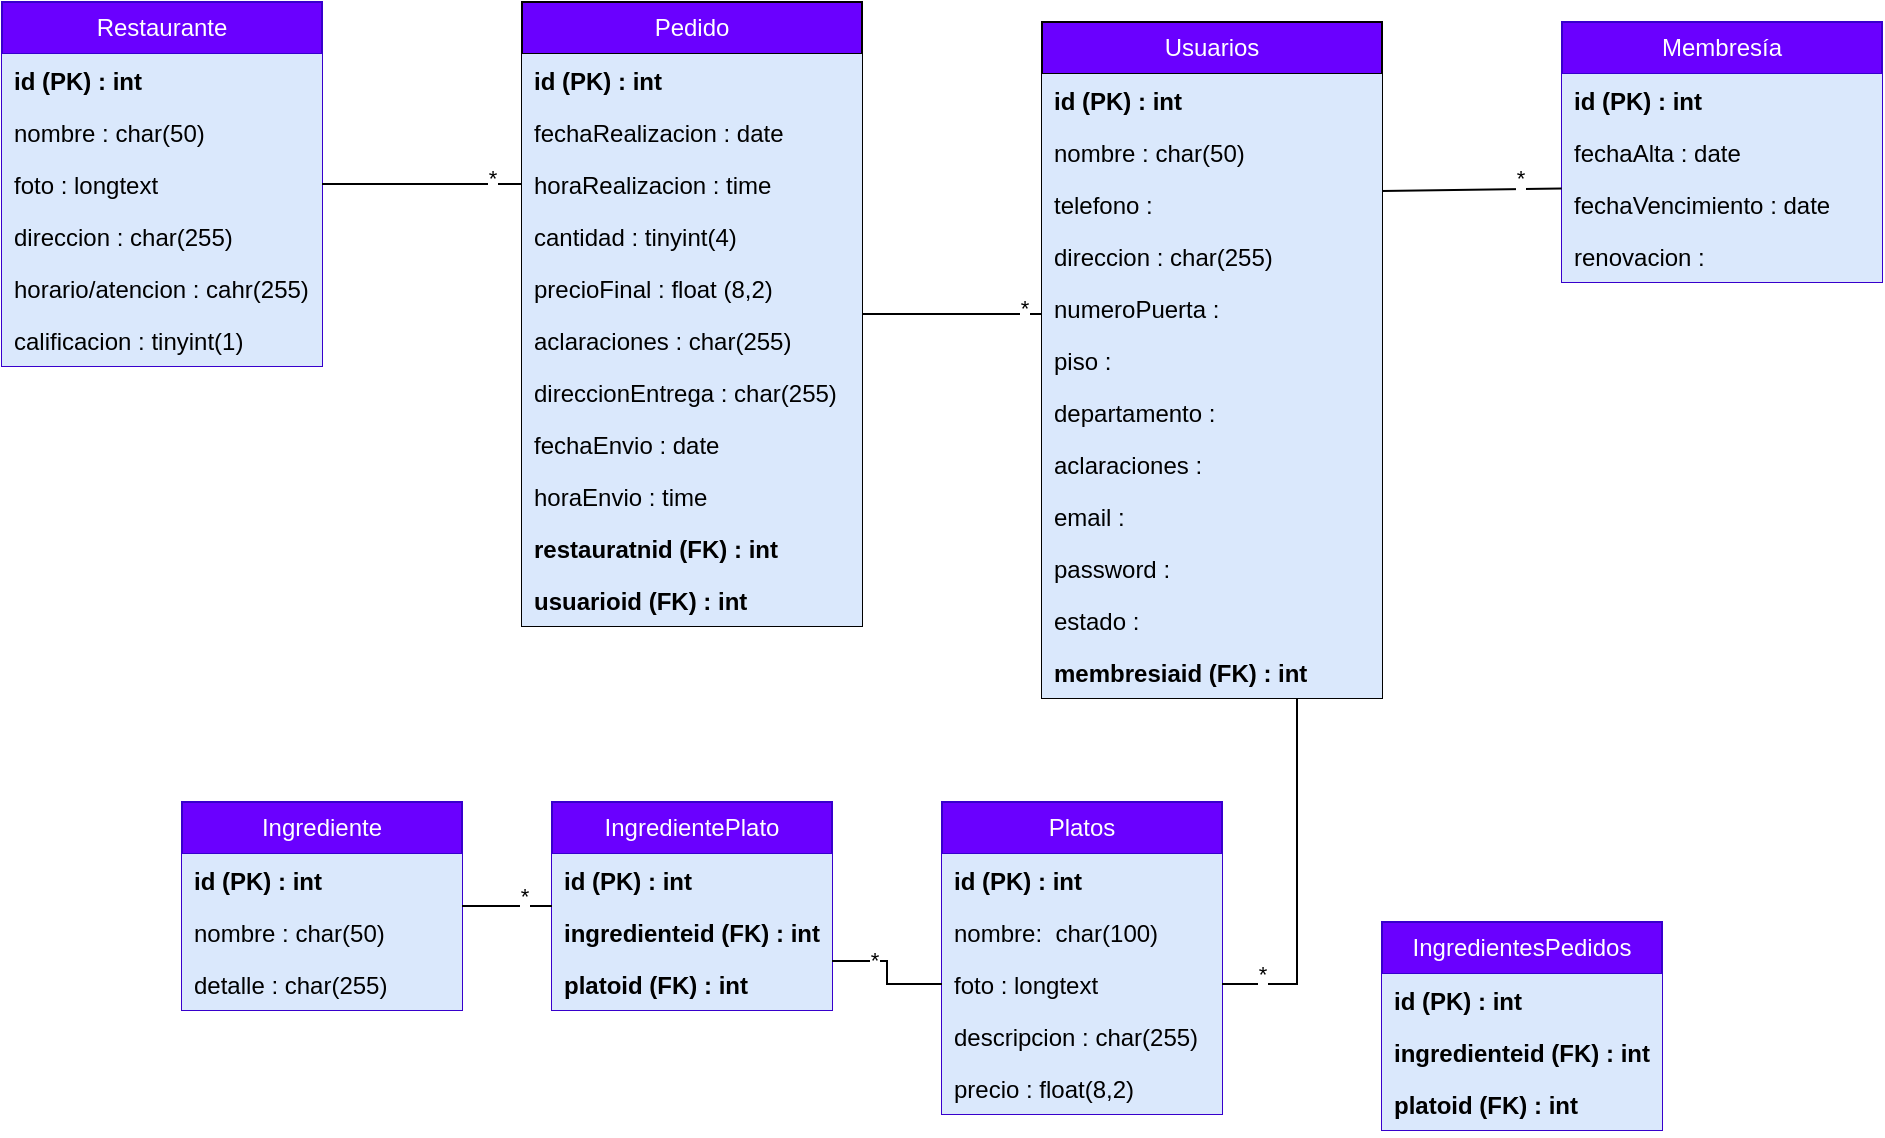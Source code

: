 <mxfile version="21.4.0" type="device">
  <diagram name="Página-1" id="yMAYQHdzKudlGP9ZiAAw">
    <mxGraphModel dx="926" dy="501" grid="1" gridSize="10" guides="1" tooltips="1" connect="1" arrows="1" fold="1" page="1" pageScale="1" pageWidth="827" pageHeight="1169" math="0" shadow="0">
      <root>
        <mxCell id="0" />
        <mxCell id="1" parent="0" />
        <mxCell id="e5V6Vlwz6WyX7BvCqU7v-1" value="Restaurante" style="swimlane;fontStyle=0;childLayout=stackLayout;horizontal=1;startSize=26;fillColor=#6a00ff;horizontalStack=0;resizeParent=1;resizeParentMax=0;resizeLast=0;collapsible=1;marginBottom=0;whiteSpace=wrap;html=1;strokeColor=#3700CC;fontColor=#ffffff;" vertex="1" parent="1">
          <mxGeometry x="170" y="10" width="160" height="182" as="geometry" />
        </mxCell>
        <mxCell id="e5V6Vlwz6WyX7BvCqU7v-42" value="&lt;b&gt;id (PK) : int&lt;/b&gt;" style="text;strokeColor=none;fillColor=#dae8fc;align=left;verticalAlign=top;spacingLeft=4;spacingRight=4;overflow=hidden;rotatable=0;points=[[0,0.5],[1,0.5]];portConstraint=eastwest;whiteSpace=wrap;html=1;" vertex="1" parent="e5V6Vlwz6WyX7BvCqU7v-1">
          <mxGeometry y="26" width="160" height="26" as="geometry" />
        </mxCell>
        <mxCell id="e5V6Vlwz6WyX7BvCqU7v-2" value="nombre : char(50)" style="text;strokeColor=none;fillColor=#dae8fc;align=left;verticalAlign=top;spacingLeft=4;spacingRight=4;overflow=hidden;rotatable=0;points=[[0,0.5],[1,0.5]];portConstraint=eastwest;whiteSpace=wrap;html=1;" vertex="1" parent="e5V6Vlwz6WyX7BvCqU7v-1">
          <mxGeometry y="52" width="160" height="26" as="geometry" />
        </mxCell>
        <mxCell id="e5V6Vlwz6WyX7BvCqU7v-3" value="foto : longtext" style="text;strokeColor=none;fillColor=#dae8fc;align=left;verticalAlign=top;spacingLeft=4;spacingRight=4;overflow=hidden;rotatable=0;points=[[0,0.5],[1,0.5]];portConstraint=eastwest;whiteSpace=wrap;html=1;" vertex="1" parent="e5V6Vlwz6WyX7BvCqU7v-1">
          <mxGeometry y="78" width="160" height="26" as="geometry" />
        </mxCell>
        <mxCell id="e5V6Vlwz6WyX7BvCqU7v-5" value="direccion : char(255)" style="text;strokeColor=none;fillColor=#dae8fc;align=left;verticalAlign=top;spacingLeft=4;spacingRight=4;overflow=hidden;rotatable=0;points=[[0,0.5],[1,0.5]];portConstraint=eastwest;whiteSpace=wrap;html=1;" vertex="1" parent="e5V6Vlwz6WyX7BvCqU7v-1">
          <mxGeometry y="104" width="160" height="26" as="geometry" />
        </mxCell>
        <mxCell id="e5V6Vlwz6WyX7BvCqU7v-6" value="horario/atencion : cahr(255)" style="text;strokeColor=none;fillColor=#dae8fc;align=left;verticalAlign=top;spacingLeft=4;spacingRight=4;overflow=hidden;rotatable=0;points=[[0,0.5],[1,0.5]];portConstraint=eastwest;whiteSpace=wrap;html=1;" vertex="1" parent="e5V6Vlwz6WyX7BvCqU7v-1">
          <mxGeometry y="130" width="160" height="26" as="geometry" />
        </mxCell>
        <mxCell id="e5V6Vlwz6WyX7BvCqU7v-4" value="calificacion : tinyint(1)" style="text;strokeColor=none;fillColor=#dae8fc;align=left;verticalAlign=top;spacingLeft=4;spacingRight=4;overflow=hidden;rotatable=0;points=[[0,0.5],[1,0.5]];portConstraint=eastwest;whiteSpace=wrap;html=1;" vertex="1" parent="e5V6Vlwz6WyX7BvCqU7v-1">
          <mxGeometry y="156" width="160" height="26" as="geometry" />
        </mxCell>
        <mxCell id="e5V6Vlwz6WyX7BvCqU7v-7" value="Platos" style="swimlane;fontStyle=0;childLayout=stackLayout;horizontal=1;startSize=26;fillColor=#6a00ff;horizontalStack=0;resizeParent=1;resizeParentMax=0;resizeLast=0;collapsible=1;marginBottom=0;whiteSpace=wrap;html=1;strokeColor=#3700CC;fontColor=#ffffff;" vertex="1" parent="1">
          <mxGeometry x="640" y="410" width="140" height="156" as="geometry" />
        </mxCell>
        <mxCell id="e5V6Vlwz6WyX7BvCqU7v-44" value="&lt;b&gt;id (PK) : int&lt;/b&gt;" style="text;strokeColor=none;fillColor=#dae8fc;align=left;verticalAlign=top;spacingLeft=4;spacingRight=4;overflow=hidden;rotatable=0;points=[[0,0.5],[1,0.5]];portConstraint=eastwest;whiteSpace=wrap;html=1;" vertex="1" parent="e5V6Vlwz6WyX7BvCqU7v-7">
          <mxGeometry y="26" width="140" height="26" as="geometry" />
        </mxCell>
        <mxCell id="e5V6Vlwz6WyX7BvCqU7v-8" value="nombre:&amp;nbsp; char(100)" style="text;strokeColor=none;fillColor=#dae8fc;align=left;verticalAlign=top;spacingLeft=4;spacingRight=4;overflow=hidden;rotatable=0;points=[[0,0.5],[1,0.5]];portConstraint=eastwest;whiteSpace=wrap;html=1;" vertex="1" parent="e5V6Vlwz6WyX7BvCqU7v-7">
          <mxGeometry y="52" width="140" height="26" as="geometry" />
        </mxCell>
        <mxCell id="e5V6Vlwz6WyX7BvCqU7v-9" value="foto : longtext" style="text;strokeColor=none;fillColor=#dae8fc;align=left;verticalAlign=top;spacingLeft=4;spacingRight=4;overflow=hidden;rotatable=0;points=[[0,0.5],[1,0.5]];portConstraint=eastwest;whiteSpace=wrap;html=1;" vertex="1" parent="e5V6Vlwz6WyX7BvCqU7v-7">
          <mxGeometry y="78" width="140" height="26" as="geometry" />
        </mxCell>
        <mxCell id="e5V6Vlwz6WyX7BvCqU7v-10" value="descripcion : char(255)" style="text;strokeColor=none;fillColor=#dae8fc;align=left;verticalAlign=top;spacingLeft=4;spacingRight=4;overflow=hidden;rotatable=0;points=[[0,0.5],[1,0.5]];portConstraint=eastwest;whiteSpace=wrap;html=1;" vertex="1" parent="e5V6Vlwz6WyX7BvCqU7v-7">
          <mxGeometry y="104" width="140" height="26" as="geometry" />
        </mxCell>
        <mxCell id="e5V6Vlwz6WyX7BvCqU7v-11" value="precio : float(8,2)" style="text;strokeColor=none;fillColor=#dae8fc;align=left;verticalAlign=top;spacingLeft=4;spacingRight=4;overflow=hidden;rotatable=0;points=[[0,0.5],[1,0.5]];portConstraint=eastwest;whiteSpace=wrap;html=1;" vertex="1" parent="e5V6Vlwz6WyX7BvCqU7v-7">
          <mxGeometry y="130" width="140" height="26" as="geometry" />
        </mxCell>
        <mxCell id="e5V6Vlwz6WyX7BvCqU7v-30" value="Pedido" style="swimlane;fontStyle=0;childLayout=stackLayout;horizontal=1;startSize=26;horizontalStack=0;resizeParent=1;resizeParentMax=0;resizeLast=0;collapsible=1;marginBottom=0;whiteSpace=wrap;html=1;fillColor=#6a00ff;fontColor=#ffffff;strokeColor=default;" vertex="1" parent="1">
          <mxGeometry x="430" y="10" width="170" height="312" as="geometry" />
        </mxCell>
        <mxCell id="e5V6Vlwz6WyX7BvCqU7v-43" value="&lt;b&gt;id (PK) : int&lt;/b&gt;" style="text;strokeColor=none;fillColor=#dae8fc;align=left;verticalAlign=top;spacingLeft=4;spacingRight=4;overflow=hidden;rotatable=0;points=[[0,0.5],[1,0.5]];portConstraint=eastwest;whiteSpace=wrap;html=1;" vertex="1" parent="e5V6Vlwz6WyX7BvCqU7v-30">
          <mxGeometry y="26" width="170" height="26" as="geometry" />
        </mxCell>
        <mxCell id="e5V6Vlwz6WyX7BvCqU7v-31" value="fechaRealizacion : date" style="text;strokeColor=none;fillColor=#dae8fc;align=left;verticalAlign=top;spacingLeft=4;spacingRight=4;overflow=hidden;rotatable=0;points=[[0,0.5],[1,0.5]];portConstraint=eastwest;whiteSpace=wrap;html=1;" vertex="1" parent="e5V6Vlwz6WyX7BvCqU7v-30">
          <mxGeometry y="52" width="170" height="26" as="geometry" />
        </mxCell>
        <mxCell id="e5V6Vlwz6WyX7BvCqU7v-32" value="horaRealizacion : time" style="text;strokeColor=none;fillColor=#dae8fc;align=left;verticalAlign=top;spacingLeft=4;spacingRight=4;overflow=hidden;rotatable=0;points=[[0,0.5],[1,0.5]];portConstraint=eastwest;whiteSpace=wrap;html=1;" vertex="1" parent="e5V6Vlwz6WyX7BvCqU7v-30">
          <mxGeometry y="78" width="170" height="26" as="geometry" />
        </mxCell>
        <mxCell id="e5V6Vlwz6WyX7BvCqU7v-33" value="cantidad : tinyint(4)" style="text;strokeColor=none;fillColor=#dae8fc;align=left;verticalAlign=top;spacingLeft=4;spacingRight=4;overflow=hidden;rotatable=0;points=[[0,0.5],[1,0.5]];portConstraint=eastwest;whiteSpace=wrap;html=1;" vertex="1" parent="e5V6Vlwz6WyX7BvCqU7v-30">
          <mxGeometry y="104" width="170" height="26" as="geometry" />
        </mxCell>
        <mxCell id="e5V6Vlwz6WyX7BvCqU7v-38" value="precioFinal : float (8,2)" style="text;strokeColor=none;fillColor=#dae8fc;align=left;verticalAlign=top;spacingLeft=4;spacingRight=4;overflow=hidden;rotatable=0;points=[[0,0.5],[1,0.5]];portConstraint=eastwest;whiteSpace=wrap;html=1;" vertex="1" parent="e5V6Vlwz6WyX7BvCqU7v-30">
          <mxGeometry y="130" width="170" height="26" as="geometry" />
        </mxCell>
        <mxCell id="e5V6Vlwz6WyX7BvCqU7v-35" value="aclaraciones : char(255)" style="text;strokeColor=none;fillColor=#dae8fc;align=left;verticalAlign=top;spacingLeft=4;spacingRight=4;overflow=hidden;rotatable=0;points=[[0,0.5],[1,0.5]];portConstraint=eastwest;whiteSpace=wrap;html=1;" vertex="1" parent="e5V6Vlwz6WyX7BvCqU7v-30">
          <mxGeometry y="156" width="170" height="26" as="geometry" />
        </mxCell>
        <mxCell id="e5V6Vlwz6WyX7BvCqU7v-36" value="direccionEntrega : char(255)" style="text;strokeColor=none;fillColor=#dae8fc;align=left;verticalAlign=top;spacingLeft=4;spacingRight=4;overflow=hidden;rotatable=0;points=[[0,0.5],[1,0.5]];portConstraint=eastwest;whiteSpace=wrap;html=1;" vertex="1" parent="e5V6Vlwz6WyX7BvCqU7v-30">
          <mxGeometry y="182" width="170" height="26" as="geometry" />
        </mxCell>
        <mxCell id="e5V6Vlwz6WyX7BvCqU7v-39" value="fechaEnvio : date" style="text;strokeColor=none;fillColor=#dae8fc;align=left;verticalAlign=top;spacingLeft=4;spacingRight=4;overflow=hidden;rotatable=0;points=[[0,0.5],[1,0.5]];portConstraint=eastwest;whiteSpace=wrap;html=1;" vertex="1" parent="e5V6Vlwz6WyX7BvCqU7v-30">
          <mxGeometry y="208" width="170" height="26" as="geometry" />
        </mxCell>
        <mxCell id="e5V6Vlwz6WyX7BvCqU7v-37" value="horaEnvio : time" style="text;strokeColor=none;fillColor=#dae8fc;align=left;verticalAlign=top;spacingLeft=4;spacingRight=4;overflow=hidden;rotatable=0;points=[[0,0.5],[1,0.5]];portConstraint=eastwest;whiteSpace=wrap;html=1;" vertex="1" parent="e5V6Vlwz6WyX7BvCqU7v-30">
          <mxGeometry y="234" width="170" height="26" as="geometry" />
        </mxCell>
        <mxCell id="e5V6Vlwz6WyX7BvCqU7v-100" value="&lt;b&gt;restauratnid (FK) : int&lt;/b&gt;" style="text;strokeColor=none;fillColor=#dae8fc;align=left;verticalAlign=top;spacingLeft=4;spacingRight=4;overflow=hidden;rotatable=0;points=[[0,0.5],[1,0.5]];portConstraint=eastwest;whiteSpace=wrap;html=1;" vertex="1" parent="e5V6Vlwz6WyX7BvCqU7v-30">
          <mxGeometry y="260" width="170" height="26" as="geometry" />
        </mxCell>
        <mxCell id="e5V6Vlwz6WyX7BvCqU7v-107" value="&lt;b&gt;usuarioid (FK) : int&lt;/b&gt;" style="text;strokeColor=none;fillColor=#dae8fc;align=left;verticalAlign=top;spacingLeft=4;spacingRight=4;overflow=hidden;rotatable=0;points=[[0,0.5],[1,0.5]];portConstraint=eastwest;whiteSpace=wrap;html=1;" vertex="1" parent="e5V6Vlwz6WyX7BvCqU7v-30">
          <mxGeometry y="286" width="170" height="26" as="geometry" />
        </mxCell>
        <mxCell id="e5V6Vlwz6WyX7BvCqU7v-25" value="Ingrediente" style="swimlane;fontStyle=0;childLayout=stackLayout;horizontal=1;startSize=26;fillColor=#6a00ff;horizontalStack=0;resizeParent=1;resizeParentMax=0;resizeLast=0;collapsible=1;marginBottom=0;whiteSpace=wrap;html=1;strokeColor=#3700CC;fontColor=#ffffff;" vertex="1" parent="1">
          <mxGeometry x="260" y="410" width="140" height="104" as="geometry" />
        </mxCell>
        <mxCell id="e5V6Vlwz6WyX7BvCqU7v-41" value="&lt;b&gt;id (PK) : int&lt;/b&gt;" style="text;strokeColor=none;fillColor=#dae8fc;align=left;verticalAlign=top;spacingLeft=4;spacingRight=4;overflow=hidden;rotatable=0;points=[[0,0.5],[1,0.5]];portConstraint=eastwest;whiteSpace=wrap;html=1;" vertex="1" parent="e5V6Vlwz6WyX7BvCqU7v-25">
          <mxGeometry y="26" width="140" height="26" as="geometry" />
        </mxCell>
        <mxCell id="e5V6Vlwz6WyX7BvCqU7v-26" value="nombre : char(50)" style="text;strokeColor=none;fillColor=#dae8fc;align=left;verticalAlign=top;spacingLeft=4;spacingRight=4;overflow=hidden;rotatable=0;points=[[0,0.5],[1,0.5]];portConstraint=eastwest;whiteSpace=wrap;html=1;" vertex="1" parent="e5V6Vlwz6WyX7BvCqU7v-25">
          <mxGeometry y="52" width="140" height="26" as="geometry" />
        </mxCell>
        <mxCell id="e5V6Vlwz6WyX7BvCqU7v-29" value="detalle : char(255)" style="text;strokeColor=none;fillColor=#dae8fc;align=left;verticalAlign=top;spacingLeft=4;spacingRight=4;overflow=hidden;rotatable=0;points=[[0,0.5],[1,0.5]];portConstraint=eastwest;whiteSpace=wrap;html=1;" vertex="1" parent="e5V6Vlwz6WyX7BvCqU7v-25">
          <mxGeometry y="78" width="140" height="26" as="geometry" />
        </mxCell>
        <mxCell id="e5V6Vlwz6WyX7BvCqU7v-51" value="Usuarios" style="swimlane;fontStyle=0;childLayout=stackLayout;horizontal=1;startSize=26;horizontalStack=0;resizeParent=1;resizeParentMax=0;resizeLast=0;collapsible=1;marginBottom=0;whiteSpace=wrap;html=1;fillColor=#6a00ff;fontColor=#ffffff;strokeColor=default;" vertex="1" parent="1">
          <mxGeometry x="690" y="20" width="170" height="338" as="geometry" />
        </mxCell>
        <mxCell id="e5V6Vlwz6WyX7BvCqU7v-52" value="&lt;b&gt;id (PK) : int&lt;/b&gt;" style="text;strokeColor=none;fillColor=#dae8fc;align=left;verticalAlign=top;spacingLeft=4;spacingRight=4;overflow=hidden;rotatable=0;points=[[0,0.5],[1,0.5]];portConstraint=eastwest;whiteSpace=wrap;html=1;" vertex="1" parent="e5V6Vlwz6WyX7BvCqU7v-51">
          <mxGeometry y="26" width="170" height="26" as="geometry" />
        </mxCell>
        <mxCell id="e5V6Vlwz6WyX7BvCqU7v-61" value="nombre : char(50)" style="text;strokeColor=none;fillColor=#dae8fc;align=left;verticalAlign=top;spacingLeft=4;spacingRight=4;overflow=hidden;rotatable=0;points=[[0,0.5],[1,0.5]];portConstraint=eastwest;whiteSpace=wrap;html=1;" vertex="1" parent="e5V6Vlwz6WyX7BvCqU7v-51">
          <mxGeometry y="52" width="170" height="26" as="geometry" />
        </mxCell>
        <mxCell id="e5V6Vlwz6WyX7BvCqU7v-53" value="telefono :" style="text;strokeColor=none;fillColor=#dae8fc;align=left;verticalAlign=top;spacingLeft=4;spacingRight=4;overflow=hidden;rotatable=0;points=[[0,0.5],[1,0.5]];portConstraint=eastwest;whiteSpace=wrap;html=1;" vertex="1" parent="e5V6Vlwz6WyX7BvCqU7v-51">
          <mxGeometry y="78" width="170" height="26" as="geometry" />
        </mxCell>
        <mxCell id="e5V6Vlwz6WyX7BvCqU7v-62" value="direccion : char(255)" style="text;strokeColor=none;fillColor=#dae8fc;align=left;verticalAlign=top;spacingLeft=4;spacingRight=4;overflow=hidden;rotatable=0;points=[[0,0.5],[1,0.5]];portConstraint=eastwest;whiteSpace=wrap;html=1;" vertex="1" parent="e5V6Vlwz6WyX7BvCqU7v-51">
          <mxGeometry y="104" width="170" height="26" as="geometry" />
        </mxCell>
        <mxCell id="e5V6Vlwz6WyX7BvCqU7v-64" value="numeroPuerta :&lt;br&gt;" style="text;strokeColor=none;fillColor=#dae8fc;align=left;verticalAlign=top;spacingLeft=4;spacingRight=4;overflow=hidden;rotatable=0;points=[[0,0.5],[1,0.5]];portConstraint=eastwest;whiteSpace=wrap;html=1;" vertex="1" parent="e5V6Vlwz6WyX7BvCqU7v-51">
          <mxGeometry y="130" width="170" height="26" as="geometry" />
        </mxCell>
        <mxCell id="e5V6Vlwz6WyX7BvCqU7v-65" value="piso :" style="text;strokeColor=none;fillColor=#dae8fc;align=left;verticalAlign=top;spacingLeft=4;spacingRight=4;overflow=hidden;rotatable=0;points=[[0,0.5],[1,0.5]];portConstraint=eastwest;whiteSpace=wrap;html=1;" vertex="1" parent="e5V6Vlwz6WyX7BvCqU7v-51">
          <mxGeometry y="156" width="170" height="26" as="geometry" />
        </mxCell>
        <mxCell id="e5V6Vlwz6WyX7BvCqU7v-66" value="departamento :" style="text;strokeColor=none;fillColor=#dae8fc;align=left;verticalAlign=top;spacingLeft=4;spacingRight=4;overflow=hidden;rotatable=0;points=[[0,0.5],[1,0.5]];portConstraint=eastwest;whiteSpace=wrap;html=1;" vertex="1" parent="e5V6Vlwz6WyX7BvCqU7v-51">
          <mxGeometry y="182" width="170" height="26" as="geometry" />
        </mxCell>
        <mxCell id="e5V6Vlwz6WyX7BvCqU7v-67" value="aclaraciones :" style="text;strokeColor=none;fillColor=#dae8fc;align=left;verticalAlign=top;spacingLeft=4;spacingRight=4;overflow=hidden;rotatable=0;points=[[0,0.5],[1,0.5]];portConstraint=eastwest;whiteSpace=wrap;html=1;" vertex="1" parent="e5V6Vlwz6WyX7BvCqU7v-51">
          <mxGeometry y="208" width="170" height="26" as="geometry" />
        </mxCell>
        <mxCell id="e5V6Vlwz6WyX7BvCqU7v-63" value="email&amp;nbsp;:" style="text;strokeColor=none;fillColor=#dae8fc;align=left;verticalAlign=top;spacingLeft=4;spacingRight=4;overflow=hidden;rotatable=0;points=[[0,0.5],[1,0.5]];portConstraint=eastwest;whiteSpace=wrap;html=1;" vertex="1" parent="e5V6Vlwz6WyX7BvCqU7v-51">
          <mxGeometry y="234" width="170" height="26" as="geometry" />
        </mxCell>
        <mxCell id="e5V6Vlwz6WyX7BvCqU7v-68" value="password :" style="text;strokeColor=none;fillColor=#dae8fc;align=left;verticalAlign=top;spacingLeft=4;spacingRight=4;overflow=hidden;rotatable=0;points=[[0,0.5],[1,0.5]];portConstraint=eastwest;whiteSpace=wrap;html=1;" vertex="1" parent="e5V6Vlwz6WyX7BvCqU7v-51">
          <mxGeometry y="260" width="170" height="26" as="geometry" />
        </mxCell>
        <mxCell id="e5V6Vlwz6WyX7BvCqU7v-97" value="estado :&amp;nbsp;" style="text;strokeColor=none;fillColor=#dae8fc;align=left;verticalAlign=top;spacingLeft=4;spacingRight=4;overflow=hidden;rotatable=0;points=[[0,0.5],[1,0.5]];portConstraint=eastwest;whiteSpace=wrap;html=1;" vertex="1" parent="e5V6Vlwz6WyX7BvCqU7v-51">
          <mxGeometry y="286" width="170" height="26" as="geometry" />
        </mxCell>
        <mxCell id="e5V6Vlwz6WyX7BvCqU7v-109" value="&lt;b&gt;membresiaid (FK) : int&lt;/b&gt;" style="text;strokeColor=none;fillColor=#dae8fc;align=left;verticalAlign=top;spacingLeft=4;spacingRight=4;overflow=hidden;rotatable=0;points=[[0,0.5],[1,0.5]];portConstraint=eastwest;whiteSpace=wrap;html=1;" vertex="1" parent="e5V6Vlwz6WyX7BvCqU7v-51">
          <mxGeometry y="312" width="170" height="26" as="geometry" />
        </mxCell>
        <mxCell id="e5V6Vlwz6WyX7BvCqU7v-80" value="Membresía" style="swimlane;fontStyle=0;childLayout=stackLayout;horizontal=1;startSize=26;fillColor=#6a00ff;horizontalStack=0;resizeParent=1;resizeParentMax=0;resizeLast=0;collapsible=1;marginBottom=0;whiteSpace=wrap;html=1;strokeColor=#3700CC;fontColor=#ffffff;" vertex="1" parent="1">
          <mxGeometry x="950" y="20" width="160" height="130" as="geometry" />
        </mxCell>
        <mxCell id="e5V6Vlwz6WyX7BvCqU7v-81" value="&lt;b&gt;id (PK) : int&lt;/b&gt;" style="text;strokeColor=none;fillColor=#dae8fc;align=left;verticalAlign=top;spacingLeft=4;spacingRight=4;overflow=hidden;rotatable=0;points=[[0,0.5],[1,0.5]];portConstraint=eastwest;whiteSpace=wrap;html=1;" vertex="1" parent="e5V6Vlwz6WyX7BvCqU7v-80">
          <mxGeometry y="26" width="160" height="26" as="geometry" />
        </mxCell>
        <mxCell id="e5V6Vlwz6WyX7BvCqU7v-84" value="fechaAlta : date" style="text;strokeColor=none;fillColor=#dae8fc;align=left;verticalAlign=top;spacingLeft=4;spacingRight=4;overflow=hidden;rotatable=0;points=[[0,0.5],[1,0.5]];portConstraint=eastwest;whiteSpace=wrap;html=1;" vertex="1" parent="e5V6Vlwz6WyX7BvCqU7v-80">
          <mxGeometry y="52" width="160" height="26" as="geometry" />
        </mxCell>
        <mxCell id="e5V6Vlwz6WyX7BvCqU7v-85" value="fechaVencimiento : date" style="text;strokeColor=none;fillColor=#dae8fc;align=left;verticalAlign=top;spacingLeft=4;spacingRight=4;overflow=hidden;rotatable=0;points=[[0,0.5],[1,0.5]];portConstraint=eastwest;whiteSpace=wrap;html=1;" vertex="1" parent="e5V6Vlwz6WyX7BvCqU7v-80">
          <mxGeometry y="78" width="160" height="26" as="geometry" />
        </mxCell>
        <mxCell id="e5V6Vlwz6WyX7BvCqU7v-98" value="renovacion :&amp;nbsp;" style="text;strokeColor=none;fillColor=#dae8fc;align=left;verticalAlign=top;spacingLeft=4;spacingRight=4;overflow=hidden;rotatable=0;points=[[0,0.5],[1,0.5]];portConstraint=eastwest;whiteSpace=wrap;html=1;" vertex="1" parent="e5V6Vlwz6WyX7BvCqU7v-80">
          <mxGeometry y="104" width="160" height="26" as="geometry" />
        </mxCell>
        <mxCell id="e5V6Vlwz6WyX7BvCqU7v-101" value="" style="endArrow=none;html=1;rounded=0;exitX=1;exitY=0.5;exitDx=0;exitDy=0;entryX=0;entryY=0.5;entryDx=0;entryDy=0;" edge="1" parent="1" source="e5V6Vlwz6WyX7BvCqU7v-1" target="e5V6Vlwz6WyX7BvCqU7v-32">
          <mxGeometry width="50" height="50" relative="1" as="geometry">
            <mxPoint x="370" y="160" as="sourcePoint" />
            <mxPoint x="420" y="110" as="targetPoint" />
          </mxGeometry>
        </mxCell>
        <mxCell id="e5V6Vlwz6WyX7BvCqU7v-103" value="*" style="edgeLabel;html=1;align=center;verticalAlign=middle;resizable=0;points=[];" vertex="1" connectable="0" parent="e5V6Vlwz6WyX7BvCqU7v-101">
          <mxGeometry x="0.533" y="1" relative="1" as="geometry">
            <mxPoint x="8" y="-2" as="offset" />
          </mxGeometry>
        </mxCell>
        <mxCell id="e5V6Vlwz6WyX7BvCqU7v-104" value="" style="endArrow=none;html=1;rounded=0;exitX=1;exitY=0.5;exitDx=0;exitDy=0;" edge="1" parent="1" source="e5V6Vlwz6WyX7BvCqU7v-30">
          <mxGeometry width="50" height="50" relative="1" as="geometry">
            <mxPoint x="630" y="210" as="sourcePoint" />
            <mxPoint x="690" y="166" as="targetPoint" />
            <Array as="points" />
          </mxGeometry>
        </mxCell>
        <mxCell id="e5V6Vlwz6WyX7BvCqU7v-106" value="*" style="edgeLabel;html=1;align=center;verticalAlign=middle;resizable=0;points=[];" vertex="1" connectable="0" parent="e5V6Vlwz6WyX7BvCqU7v-104">
          <mxGeometry x="0.387" y="-3" relative="1" as="geometry">
            <mxPoint x="18" y="-6" as="offset" />
          </mxGeometry>
        </mxCell>
        <mxCell id="e5V6Vlwz6WyX7BvCqU7v-108" value="" style="endArrow=none;html=1;rounded=0;exitX=1;exitY=0.25;exitDx=0;exitDy=0;entryX=-0.001;entryY=0.2;entryDx=0;entryDy=0;entryPerimeter=0;" edge="1" parent="1" source="e5V6Vlwz6WyX7BvCqU7v-51" target="e5V6Vlwz6WyX7BvCqU7v-85">
          <mxGeometry width="50" height="50" relative="1" as="geometry">
            <mxPoint x="890" y="150" as="sourcePoint" />
            <mxPoint x="940" y="100" as="targetPoint" />
          </mxGeometry>
        </mxCell>
        <mxCell id="e5V6Vlwz6WyX7BvCqU7v-111" value="*" style="edgeLabel;html=1;align=center;verticalAlign=middle;resizable=0;points=[];" vertex="1" connectable="0" parent="e5V6Vlwz6WyX7BvCqU7v-108">
          <mxGeometry x="0.531" y="1" relative="1" as="geometry">
            <mxPoint y="-5" as="offset" />
          </mxGeometry>
        </mxCell>
        <mxCell id="e5V6Vlwz6WyX7BvCqU7v-114" value="IngredientePlato" style="swimlane;fontStyle=0;childLayout=stackLayout;horizontal=1;startSize=26;fillColor=#6a00ff;horizontalStack=0;resizeParent=1;resizeParentMax=0;resizeLast=0;collapsible=1;marginBottom=0;whiteSpace=wrap;html=1;strokeColor=#3700CC;fontColor=#ffffff;" vertex="1" parent="1">
          <mxGeometry x="445" y="410" width="140" height="104" as="geometry" />
        </mxCell>
        <mxCell id="e5V6Vlwz6WyX7BvCqU7v-115" value="&lt;b&gt;id (PK) : int&lt;/b&gt;" style="text;strokeColor=none;fillColor=#dae8fc;align=left;verticalAlign=top;spacingLeft=4;spacingRight=4;overflow=hidden;rotatable=0;points=[[0,0.5],[1,0.5]];portConstraint=eastwest;whiteSpace=wrap;html=1;" vertex="1" parent="e5V6Vlwz6WyX7BvCqU7v-114">
          <mxGeometry y="26" width="140" height="26" as="geometry" />
        </mxCell>
        <mxCell id="e5V6Vlwz6WyX7BvCqU7v-118" value="&lt;b&gt;ingredienteid (FK) : int&lt;/b&gt;" style="text;strokeColor=none;fillColor=#dae8fc;align=left;verticalAlign=top;spacingLeft=4;spacingRight=4;overflow=hidden;rotatable=0;points=[[0,0.5],[1,0.5]];portConstraint=eastwest;whiteSpace=wrap;html=1;" vertex="1" parent="e5V6Vlwz6WyX7BvCqU7v-114">
          <mxGeometry y="52" width="140" height="26" as="geometry" />
        </mxCell>
        <mxCell id="e5V6Vlwz6WyX7BvCqU7v-119" value="&lt;b&gt;platoid (FK) : int&lt;/b&gt;" style="text;strokeColor=none;fillColor=#dae8fc;align=left;verticalAlign=top;spacingLeft=4;spacingRight=4;overflow=hidden;rotatable=0;points=[[0,0.5],[1,0.5]];portConstraint=eastwest;whiteSpace=wrap;html=1;" vertex="1" parent="e5V6Vlwz6WyX7BvCqU7v-114">
          <mxGeometry y="78" width="140" height="26" as="geometry" />
        </mxCell>
        <mxCell id="e5V6Vlwz6WyX7BvCqU7v-120" value="" style="endArrow=none;html=1;rounded=0;exitX=1;exitY=0.5;exitDx=0;exitDy=0;entryX=0;entryY=0.5;entryDx=0;entryDy=0;" edge="1" parent="1" source="e5V6Vlwz6WyX7BvCqU7v-25" target="e5V6Vlwz6WyX7BvCqU7v-114">
          <mxGeometry width="50" height="50" relative="1" as="geometry">
            <mxPoint x="420" y="510" as="sourcePoint" />
            <mxPoint x="440" y="460" as="targetPoint" />
          </mxGeometry>
        </mxCell>
        <mxCell id="e5V6Vlwz6WyX7BvCqU7v-122" style="edgeStyle=orthogonalEdgeStyle;rounded=0;orthogonalLoop=1;jettySize=auto;html=1;entryX=1;entryY=0.058;entryDx=0;entryDy=0;entryPerimeter=0;endArrow=none;endFill=0;" edge="1" parent="1" source="e5V6Vlwz6WyX7BvCqU7v-9" target="e5V6Vlwz6WyX7BvCqU7v-119">
          <mxGeometry relative="1" as="geometry" />
        </mxCell>
        <mxCell id="e5V6Vlwz6WyX7BvCqU7v-123" style="edgeStyle=orthogonalEdgeStyle;rounded=0;orthogonalLoop=1;jettySize=auto;html=1;entryX=0.75;entryY=1;entryDx=0;entryDy=0;endArrow=none;endFill=0;" edge="1" parent="1" source="e5V6Vlwz6WyX7BvCqU7v-9" target="e5V6Vlwz6WyX7BvCqU7v-51">
          <mxGeometry relative="1" as="geometry" />
        </mxCell>
        <mxCell id="e5V6Vlwz6WyX7BvCqU7v-124" value="*" style="edgeLabel;html=1;align=center;verticalAlign=middle;resizable=0;points=[];" vertex="1" connectable="0" parent="1">
          <mxGeometry x="700.222" y="180.0" as="geometry">
            <mxPoint x="-94" y="309" as="offset" />
          </mxGeometry>
        </mxCell>
        <mxCell id="e5V6Vlwz6WyX7BvCqU7v-125" value="*" style="edgeLabel;html=1;align=center;verticalAlign=middle;resizable=0;points=[];" vertex="1" connectable="0" parent="1">
          <mxGeometry x="700.222" y="192.0" as="geometry">
            <mxPoint x="100" y="304" as="offset" />
          </mxGeometry>
        </mxCell>
        <mxCell id="e5V6Vlwz6WyX7BvCqU7v-126" value="*" style="edgeLabel;html=1;align=center;verticalAlign=middle;resizable=0;points=[];" vertex="1" connectable="0" parent="1">
          <mxGeometry x="700.222" y="192.0" as="geometry">
            <mxPoint x="-269" y="265" as="offset" />
          </mxGeometry>
        </mxCell>
        <mxCell id="e5V6Vlwz6WyX7BvCqU7v-132" value="IngredientesPedidos" style="swimlane;fontStyle=0;childLayout=stackLayout;horizontal=1;startSize=26;fillColor=#6a00ff;horizontalStack=0;resizeParent=1;resizeParentMax=0;resizeLast=0;collapsible=1;marginBottom=0;whiteSpace=wrap;html=1;strokeColor=#3700CC;fontColor=#ffffff;" vertex="1" parent="1">
          <mxGeometry x="860" y="470" width="140" height="104" as="geometry" />
        </mxCell>
        <mxCell id="e5V6Vlwz6WyX7BvCqU7v-133" value="&lt;b&gt;id (PK) : int&lt;/b&gt;" style="text;strokeColor=none;fillColor=#dae8fc;align=left;verticalAlign=top;spacingLeft=4;spacingRight=4;overflow=hidden;rotatable=0;points=[[0,0.5],[1,0.5]];portConstraint=eastwest;whiteSpace=wrap;html=1;" vertex="1" parent="e5V6Vlwz6WyX7BvCqU7v-132">
          <mxGeometry y="26" width="140" height="26" as="geometry" />
        </mxCell>
        <mxCell id="e5V6Vlwz6WyX7BvCqU7v-134" value="&lt;b&gt;ingredienteid (FK) : int&lt;/b&gt;" style="text;strokeColor=none;fillColor=#dae8fc;align=left;verticalAlign=top;spacingLeft=4;spacingRight=4;overflow=hidden;rotatable=0;points=[[0,0.5],[1,0.5]];portConstraint=eastwest;whiteSpace=wrap;html=1;" vertex="1" parent="e5V6Vlwz6WyX7BvCqU7v-132">
          <mxGeometry y="52" width="140" height="26" as="geometry" />
        </mxCell>
        <mxCell id="e5V6Vlwz6WyX7BvCqU7v-135" value="&lt;b&gt;platoid (FK) : int&lt;/b&gt;" style="text;strokeColor=none;fillColor=#dae8fc;align=left;verticalAlign=top;spacingLeft=4;spacingRight=4;overflow=hidden;rotatable=0;points=[[0,0.5],[1,0.5]];portConstraint=eastwest;whiteSpace=wrap;html=1;" vertex="1" parent="e5V6Vlwz6WyX7BvCqU7v-132">
          <mxGeometry y="78" width="140" height="26" as="geometry" />
        </mxCell>
      </root>
    </mxGraphModel>
  </diagram>
</mxfile>
